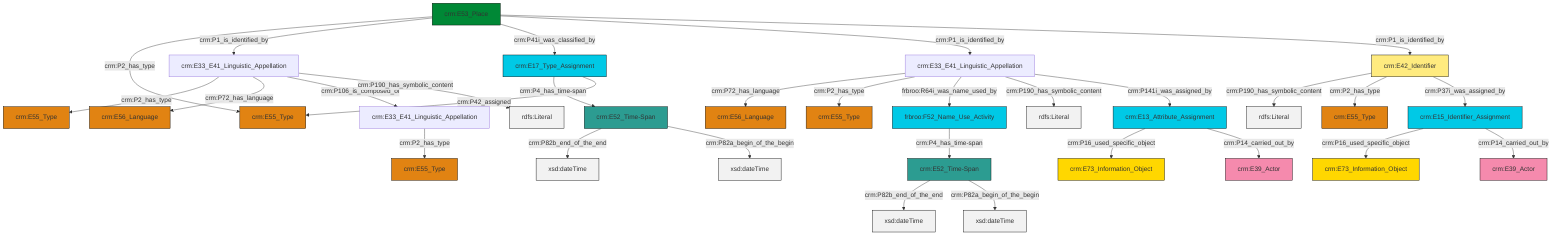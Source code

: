 graph TD
classDef Literal fill:#f2f2f2,stroke:#000000;
classDef CRM_Entity fill:#FFFFFF,stroke:#000000;
classDef Temporal_Entity fill:#00C9E6, stroke:#000000;
classDef Type fill:#E18312, stroke:#000000;
classDef Time-Span fill:#2C9C91, stroke:#000000;
classDef Appellation fill:#FFEB7F, stroke:#000000;
classDef Place fill:#008836, stroke:#000000;
classDef Persistent_Item fill:#B266B2, stroke:#000000;
classDef Conceptual_Object fill:#FFD700, stroke:#000000;
classDef Physical_Thing fill:#D2B48C, stroke:#000000;
classDef Actor fill:#f58aad, stroke:#000000;
classDef PC_Classes fill:#4ce600, stroke:#000000;
classDef Multi fill:#cccccc,stroke:#000000;

2["crm:E53_Place"]:::Place -->|crm:P2_has_type| 3["crm:E55_Type"]:::Type
4["crm:E13_Attribute_Assignment"]:::Temporal_Entity -->|crm:P16_used_specific_object| 5["crm:E73_Information_Object"]:::Conceptual_Object
8["crm:E52_Time-Span"]:::Time-Span -->|crm:P82b_end_of_the_end| 12[xsd:dateTime]:::Literal
13["crm:E17_Type_Assignment"]:::Temporal_Entity -->|crm:P4_has_time-span| 8["crm:E52_Time-Span"]:::Time-Span
14["crm:E15_Identifier_Assignment"]:::Temporal_Entity -->|crm:P16_used_specific_object| 15["crm:E73_Information_Object"]:::Conceptual_Object
2["crm:E53_Place"]:::Place -->|crm:P1_is_identified_by| 6["crm:E33_E41_Linguistic_Appellation"]:::Default
8["crm:E52_Time-Span"]:::Time-Span -->|crm:P82a_begin_of_the_begin| 20[xsd:dateTime]:::Literal
22["crm:E42_Identifier"]:::Appellation -->|crm:P190_has_symbolic_content| 23[rdfs:Literal]:::Literal
6["crm:E33_E41_Linguistic_Appellation"]:::Default -->|crm:P2_has_type| 26["crm:E55_Type"]:::Type
6["crm:E33_E41_Linguistic_Appellation"]:::Default -->|crm:P72_has_language| 27["crm:E56_Language"]:::Type
28["crm:E33_E41_Linguistic_Appellation"]:::Default -->|crm:P72_has_language| 29["crm:E56_Language"]:::Type
28["crm:E33_E41_Linguistic_Appellation"]:::Default -->|crm:P2_has_type| 18["crm:E55_Type"]:::Type
10["crm:E33_E41_Linguistic_Appellation"]:::Default -->|crm:P2_has_type| 16["crm:E55_Type"]:::Type
6["crm:E33_E41_Linguistic_Appellation"]:::Default -->|crm:P106_is_composed_of| 10["crm:E33_E41_Linguistic_Appellation"]:::Default
34["frbroo:F52_Name_Use_Activity"]:::Temporal_Entity -->|crm:P4_has_time-span| 35["crm:E52_Time-Span"]:::Time-Span
14["crm:E15_Identifier_Assignment"]:::Temporal_Entity -->|crm:P14_carried_out_by| 37["crm:E39_Actor"]:::Actor
2["crm:E53_Place"]:::Place -->|crm:P41i_was_classified_by| 13["crm:E17_Type_Assignment"]:::Temporal_Entity
2["crm:E53_Place"]:::Place -->|crm:P1_is_identified_by| 28["crm:E33_E41_Linguistic_Appellation"]:::Default
35["crm:E52_Time-Span"]:::Time-Span -->|crm:P82b_end_of_the_end| 41[xsd:dateTime]:::Literal
13["crm:E17_Type_Assignment"]:::Temporal_Entity -->|crm:P42_assigned| 3["crm:E55_Type"]:::Type
6["crm:E33_E41_Linguistic_Appellation"]:::Default -->|crm:P190_has_symbolic_content| 43[rdfs:Literal]:::Literal
35["crm:E52_Time-Span"]:::Time-Span -->|crm:P82a_begin_of_the_begin| 45[xsd:dateTime]:::Literal
2["crm:E53_Place"]:::Place -->|crm:P1_is_identified_by| 22["crm:E42_Identifier"]:::Appellation
28["crm:E33_E41_Linguistic_Appellation"]:::Default -->|frbroo:R64i_was_name_used_by| 34["frbroo:F52_Name_Use_Activity"]:::Temporal_Entity
22["crm:E42_Identifier"]:::Appellation -->|crm:P2_has_type| 30["crm:E55_Type"]:::Type
4["crm:E13_Attribute_Assignment"]:::Temporal_Entity -->|crm:P14_carried_out_by| 0["crm:E39_Actor"]:::Actor
28["crm:E33_E41_Linguistic_Appellation"]:::Default -->|crm:P190_has_symbolic_content| 52[rdfs:Literal]:::Literal
28["crm:E33_E41_Linguistic_Appellation"]:::Default -->|crm:P141i_was_assigned_by| 4["crm:E13_Attribute_Assignment"]:::Temporal_Entity
22["crm:E42_Identifier"]:::Appellation -->|crm:P37i_was_assigned_by| 14["crm:E15_Identifier_Assignment"]:::Temporal_Entity